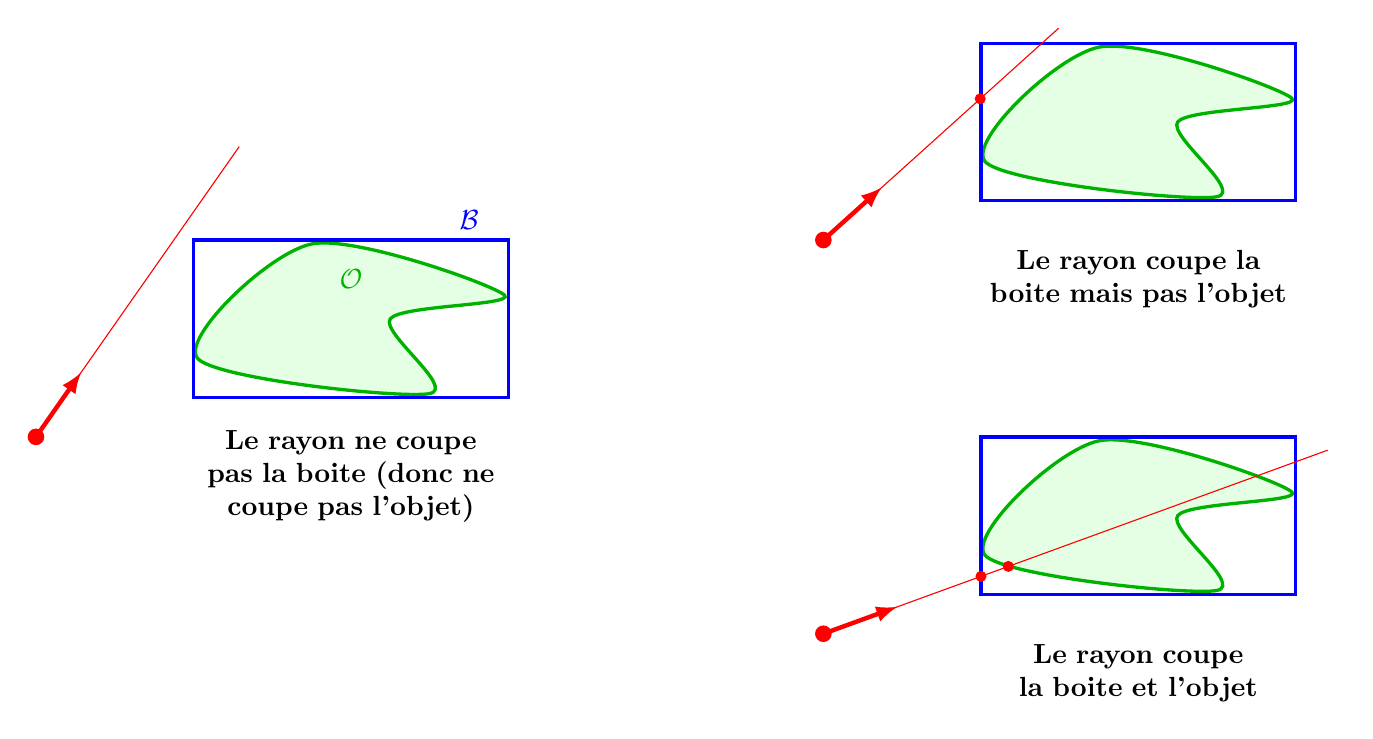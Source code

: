 \begin{tikzpicture}[scale=1]

\begin{scope}
\coordinate (S) at (0,0);
\coordinate (V) at (55:1);
\coordinate (P) at (55:3);

\begin{scope}[xshift=2cm,yshift=0.5cm]

\draw [very thick,green!70!black,fill=green!10] plot [smooth cycle] coordinates {(0.05,0.5) (1.5,1.95) (3.95,1.3) (2.5,1) (3,0.05)};

\draw[blue, very thick] (0,0) rectangle ++(4,2);
\end{scope}

\fill[red] (S) circle (3pt);
\draw[red] (S) -- ($(P)!-0.5!(S)$);
\draw[->,>=latex,ultra thick,red] (S) -- (V);
%\fill[red] (P) circle (2pt);

\node[blue] at (5.5,2.75) {$\mathcal{B}$};
\node[green!70!black] at (4,2) {$\mathcal{O}$};


\node[text width=5cm,align=center] at (4,-0.5) {\bf Le rayon ne coupe pas la boite (donc ne coupe pas l'objet)};
\end{scope}




\begin{scope}[xshift=10cm, yshift=2.5cm]
\coordinate (S) at (0,0);
\coordinate (V) at (42:1);
\coordinate (P) at (42:2.68);

\begin{scope}[xshift=2cm,yshift=0.5cm]

\draw [very thick,,green!70!black,fill=green!10] plot [smooth cycle] coordinates {(0.05,0.5) (1.5,1.95) (3.95,1.3) (2.5,1) (3,0.05)};

\draw[blue, very thick] (0,0) rectangle ++(4,2);
\end{scope}

\fill[red] (S) circle (3pt);
\draw[red] (S) -- ($(P)!-0.5!(S)$);
\draw[->,>=latex,ultra thick,red] (S) -- (V);
\fill[red] (P) circle (2pt);


\node[text width=5cm,align=center] at (4,-0.5) {\bf Le rayon coupe la boite mais pas l'objet};
\end{scope}




\begin{scope}[xshift=10cm, yshift=-2.5cm]
\coordinate (S) at (0,0);
\coordinate (V) at (20:1);
\coordinate (P) at (20:2.13);
\coordinate (Q) at (20:2.5);

\begin{scope}[xshift=2cm,yshift=0.5cm]

\draw [very thick,,green!70!black,fill=green!10] plot [smooth cycle] coordinates {(0.05,0.5) (1.5,1.95) (3.95,1.3) (2.5,1) (3,0.05)};

\draw[blue, very thick] (0,0) rectangle ++(4,2);
\end{scope}

\fill[red] (S) circle (3pt);
\draw[red] (S) -- ($(P)!-2.2!(S)$);
\draw[->,>=latex,ultra thick,red] (S) -- (V);
\fill[red] (P) circle (2pt);
\fill[red] (Q) circle (2pt);

\node[text width=5cm,align=center] at (4,-0.5) {\bf Le rayon coupe la boite et l'objet};
\end{scope}


\end{tikzpicture}